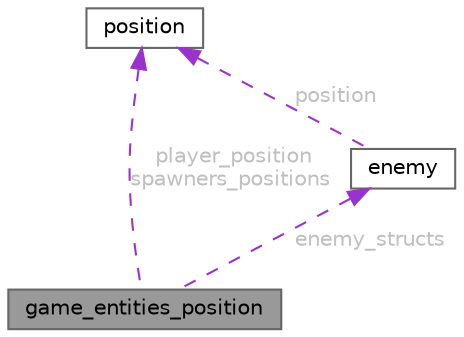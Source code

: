 digraph "game_entities_position"
{
 // LATEX_PDF_SIZE
  bgcolor="transparent";
  edge [fontname=Helvetica,fontsize=10,labelfontname=Helvetica,labelfontsize=10];
  node [fontname=Helvetica,fontsize=10,shape=box,height=0.2,width=0.4];
  Node1 [id="Node000001",label="game_entities_position",height=0.2,width=0.4,color="gray40", fillcolor="grey60", style="filled", fontcolor="black",tooltip=" "];
  Node2 -> Node1 [id="edge1_Node000001_Node000002",dir="back",color="darkorchid3",style="dashed",tooltip=" ",label=" player_position\nspawners_positions",fontcolor="grey" ];
  Node2 [id="Node000002",label="position",height=0.2,width=0.4,color="gray40", fillcolor="white", style="filled",URL="$structposition.html",tooltip=" "];
  Node3 -> Node1 [id="edge2_Node000001_Node000003",dir="back",color="darkorchid3",style="dashed",tooltip=" ",label=" enemy_structs",fontcolor="grey" ];
  Node3 [id="Node000003",label="enemy",height=0.2,width=0.4,color="gray40", fillcolor="white", style="filled",URL="$structenemy.html",tooltip=" "];
  Node2 -> Node3 [id="edge3_Node000003_Node000002",dir="back",color="darkorchid3",style="dashed",tooltip=" ",label=" position",fontcolor="grey" ];
}
